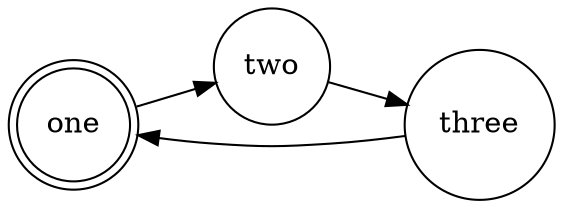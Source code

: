 digraph finite_state_machine {
rankdir=LR;
size="8,5"
node [shape = doublecircle]; one;
node [shape = square]; one;
node [shape = circle];
one -> two;
two -> three;
three -> one;
}
